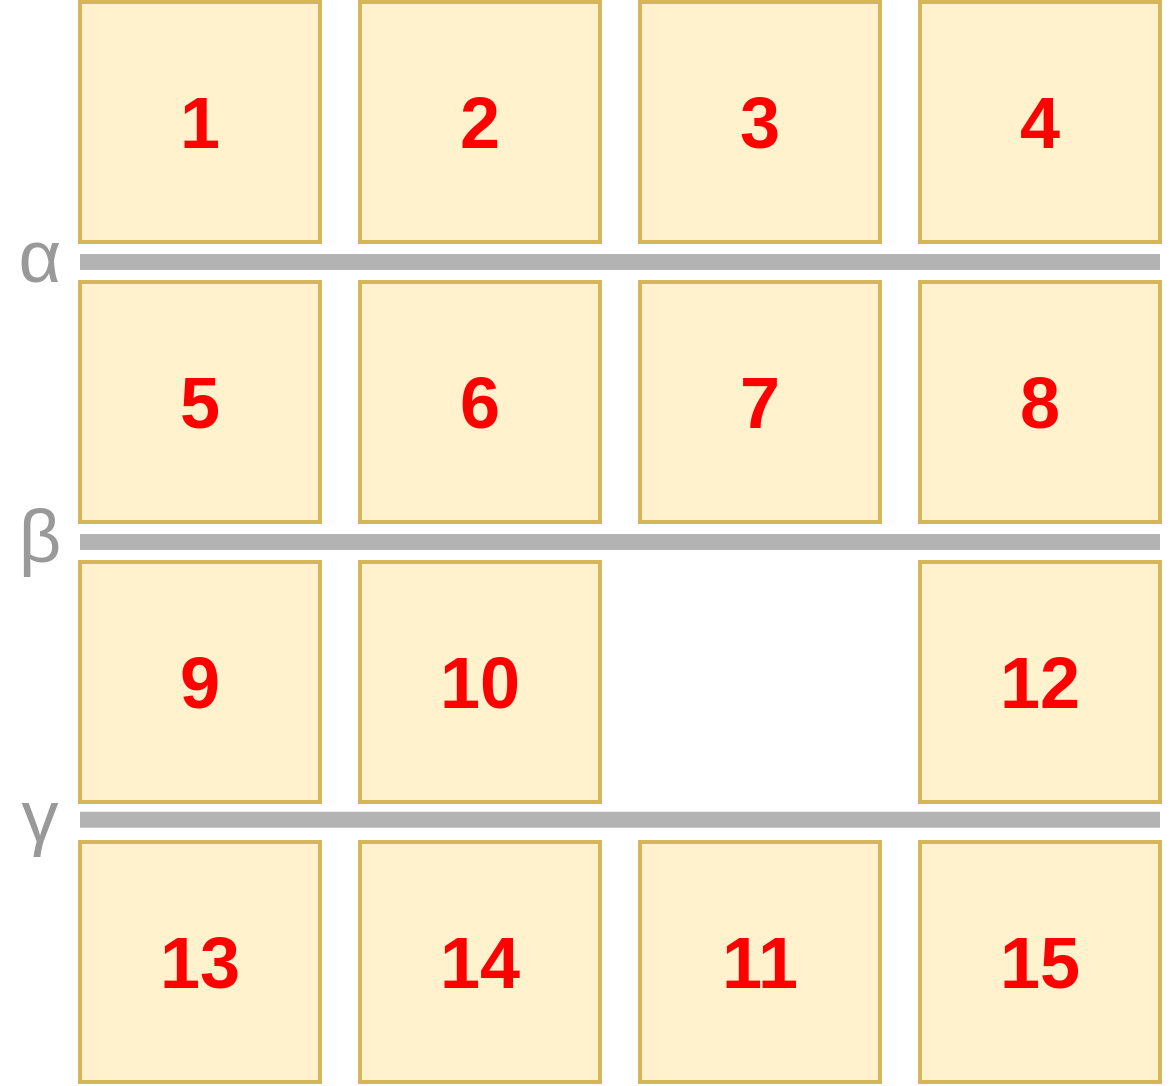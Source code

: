 <mxfile version="13.6.2" type="device"><diagram id="jw7dOPHjrZO8yAsFAN1w" name="Page-1"><mxGraphModel dx="2620" dy="1707" grid="1" gridSize="10" guides="1" tooltips="1" connect="1" arrows="1" fold="1" page="1" pageScale="1" pageWidth="827" pageHeight="1169" math="0" shadow="0"><root><mxCell id="0"/><mxCell id="1" parent="0"/><mxCell id="hXzkZmBH6FMCaFwMjsrA-469" value="&lt;font style=&quot;font-size: 36px;&quot;&gt;&lt;b style=&quot;font-size: 36px;&quot;&gt;1&lt;/b&gt;&lt;/font&gt;" style="text;html=1;align=center;verticalAlign=middle;whiteSpace=wrap;rounded=0;strokeColor=#d6b656;strokeWidth=2;fontSize=36;fillColor=#fff2cc;fontColor=#FF0000;" parent="1" vertex="1"><mxGeometry x="120" y="80" width="120" height="120" as="geometry"/></mxCell><mxCell id="hXzkZmBH6FMCaFwMjsrA-470" value="&lt;font style=&quot;font-size: 36px;&quot;&gt;&lt;b style=&quot;font-size: 36px;&quot;&gt;2&lt;/b&gt;&lt;/font&gt;" style="text;html=1;align=center;verticalAlign=middle;whiteSpace=wrap;rounded=0;strokeColor=#d6b656;strokeWidth=2;fontSize=36;fillColor=#fff2cc;fontColor=#FF0000;" parent="1" vertex="1"><mxGeometry x="260" y="80" width="120" height="120" as="geometry"/></mxCell><mxCell id="hXzkZmBH6FMCaFwMjsrA-471" value="&lt;font style=&quot;font-size: 36px;&quot;&gt;&lt;b style=&quot;font-size: 36px;&quot;&gt;3&lt;/b&gt;&lt;/font&gt;" style="text;html=1;align=center;verticalAlign=middle;whiteSpace=wrap;rounded=0;strokeColor=#d6b656;strokeWidth=2;fontSize=36;fillColor=#fff2cc;fontColor=#FF0000;" parent="1" vertex="1"><mxGeometry x="400" y="80" width="120" height="120" as="geometry"/></mxCell><mxCell id="hXzkZmBH6FMCaFwMjsrA-472" value="&lt;font style=&quot;font-size: 36px;&quot;&gt;&lt;b style=&quot;font-size: 36px;&quot;&gt;4&lt;/b&gt;&lt;/font&gt;" style="text;html=1;align=center;verticalAlign=middle;whiteSpace=wrap;rounded=0;strokeColor=#d6b656;strokeWidth=2;fontSize=36;fillColor=#fff2cc;fontColor=#FF0000;" parent="1" vertex="1"><mxGeometry x="540" y="80" width="120" height="120" as="geometry"/></mxCell><mxCell id="hXzkZmBH6FMCaFwMjsrA-473" value="&lt;font style=&quot;font-size: 36px&quot;&gt;&lt;b style=&quot;font-size: 36px&quot;&gt;5&lt;/b&gt;&lt;/font&gt;" style="text;html=1;align=center;verticalAlign=middle;whiteSpace=wrap;rounded=0;strokeColor=#d6b656;strokeWidth=2;fontSize=36;fillColor=#fff2cc;fontColor=#FF0000;" parent="1" vertex="1"><mxGeometry x="120" y="220" width="120" height="120" as="geometry"/></mxCell><mxCell id="hXzkZmBH6FMCaFwMjsrA-474" value="&lt;font style=&quot;font-size: 36px&quot;&gt;&lt;b style=&quot;font-size: 36px&quot;&gt;6&lt;/b&gt;&lt;/font&gt;" style="text;html=1;align=center;verticalAlign=middle;whiteSpace=wrap;rounded=0;strokeColor=#d6b656;strokeWidth=2;fontSize=36;fillColor=#fff2cc;fontColor=#FF0000;" parent="1" vertex="1"><mxGeometry x="260" y="220" width="120" height="120" as="geometry"/></mxCell><mxCell id="hXzkZmBH6FMCaFwMjsrA-475" value="&lt;font style=&quot;font-size: 36px&quot;&gt;&lt;b style=&quot;font-size: 36px&quot;&gt;7&lt;/b&gt;&lt;/font&gt;" style="text;html=1;align=center;verticalAlign=middle;whiteSpace=wrap;rounded=0;strokeColor=#d6b656;strokeWidth=2;fontSize=36;fillColor=#fff2cc;fontColor=#FF0000;" parent="1" vertex="1"><mxGeometry x="400" y="220" width="120" height="120" as="geometry"/></mxCell><mxCell id="hXzkZmBH6FMCaFwMjsrA-476" value="&lt;font style=&quot;font-size: 36px&quot;&gt;&lt;b style=&quot;font-size: 36px&quot;&gt;8&lt;/b&gt;&lt;/font&gt;" style="text;html=1;align=center;verticalAlign=middle;whiteSpace=wrap;rounded=0;strokeColor=#d6b656;strokeWidth=2;fontSize=36;fillColor=#fff2cc;fontColor=#FF0000;" parent="1" vertex="1"><mxGeometry x="540" y="220" width="120" height="120" as="geometry"/></mxCell><mxCell id="hXzkZmBH6FMCaFwMjsrA-477" value="&lt;font style=&quot;font-size: 36px&quot;&gt;&lt;b style=&quot;font-size: 36px&quot;&gt;9&lt;/b&gt;&lt;/font&gt;" style="text;html=1;align=center;verticalAlign=middle;whiteSpace=wrap;rounded=0;strokeColor=#d6b656;strokeWidth=2;fontSize=36;fillColor=#fff2cc;fontColor=#FF0000;" parent="1" vertex="1"><mxGeometry x="120" y="360" width="120" height="120" as="geometry"/></mxCell><mxCell id="hXzkZmBH6FMCaFwMjsrA-478" value="&lt;font style=&quot;font-size: 36px&quot;&gt;&lt;b style=&quot;font-size: 36px&quot;&gt;10&lt;/b&gt;&lt;/font&gt;" style="text;html=1;align=center;verticalAlign=middle;whiteSpace=wrap;rounded=0;strokeColor=#d6b656;strokeWidth=2;fontSize=36;fillColor=#fff2cc;fontColor=#FF0000;" parent="1" vertex="1"><mxGeometry x="260" y="360" width="120" height="120" as="geometry"/></mxCell><mxCell id="hXzkZmBH6FMCaFwMjsrA-479" value="&lt;font style=&quot;font-size: 36px&quot;&gt;&lt;b style=&quot;font-size: 36px&quot;&gt;11&lt;/b&gt;&lt;/font&gt;" style="text;html=1;align=center;verticalAlign=middle;whiteSpace=wrap;rounded=0;strokeColor=#d6b656;strokeWidth=2;fontSize=36;fillColor=#fff2cc;fontColor=#FF0000;" parent="1" vertex="1"><mxGeometry x="400" y="500" width="120" height="120" as="geometry"/></mxCell><mxCell id="hXzkZmBH6FMCaFwMjsrA-480" value="&lt;font style=&quot;font-size: 36px&quot;&gt;&lt;b style=&quot;font-size: 36px&quot;&gt;12&lt;/b&gt;&lt;/font&gt;" style="text;html=1;align=center;verticalAlign=middle;whiteSpace=wrap;rounded=0;strokeColor=#d6b656;strokeWidth=2;fontSize=36;fillColor=#fff2cc;fontColor=#FF0000;" parent="1" vertex="1"><mxGeometry x="540" y="360" width="120" height="120" as="geometry"/></mxCell><mxCell id="hXzkZmBH6FMCaFwMjsrA-481" value="&lt;font style=&quot;font-size: 36px&quot;&gt;&lt;b style=&quot;font-size: 36px&quot;&gt;13&lt;/b&gt;&lt;/font&gt;" style="text;html=1;align=center;verticalAlign=middle;whiteSpace=wrap;rounded=0;strokeColor=#d6b656;strokeWidth=2;fontSize=36;fillColor=#fff2cc;fontColor=#FF0000;" parent="1" vertex="1"><mxGeometry x="120" y="500" width="120" height="120" as="geometry"/></mxCell><mxCell id="hXzkZmBH6FMCaFwMjsrA-482" value="&lt;font style=&quot;font-size: 36px&quot;&gt;&lt;b style=&quot;font-size: 36px&quot;&gt;14&lt;/b&gt;&lt;/font&gt;" style="text;html=1;align=center;verticalAlign=middle;whiteSpace=wrap;rounded=0;strokeColor=#d6b656;strokeWidth=2;fontSize=36;fillColor=#fff2cc;fontColor=#FF0000;" parent="1" vertex="1"><mxGeometry x="260" y="500" width="120" height="120" as="geometry"/></mxCell><mxCell id="hXzkZmBH6FMCaFwMjsrA-483" value="&lt;font style=&quot;font-size: 36px&quot;&gt;&lt;b style=&quot;font-size: 36px&quot;&gt;15&lt;/b&gt;&lt;/font&gt;" style="text;html=1;align=center;verticalAlign=middle;whiteSpace=wrap;rounded=0;strokeColor=#d6b656;strokeWidth=2;fontSize=36;fillColor=#fff2cc;fontColor=#FF0000;" parent="1" vertex="1"><mxGeometry x="540" y="500" width="120" height="120" as="geometry"/></mxCell><mxCell id="hXzkZmBH6FMCaFwMjsrA-484" value="" style="endArrow=none;html=1;strokeWidth=8;fontSize=24;fontColor=#FF0000;strokeColor=#B3B3B3;" parent="1" edge="1"><mxGeometry width="50" height="50" relative="1" as="geometry"><mxPoint x="120" y="210" as="sourcePoint"/><mxPoint x="660" y="210" as="targetPoint"/></mxGeometry></mxCell><mxCell id="hXzkZmBH6FMCaFwMjsrA-485" value="" style="endArrow=none;html=1;strokeWidth=8;fontSize=24;fontColor=#FF0000;strokeColor=#B3B3B3;" parent="1" edge="1"><mxGeometry width="50" height="50" relative="1" as="geometry"><mxPoint x="120" y="350" as="sourcePoint"/><mxPoint x="660" y="350" as="targetPoint"/></mxGeometry></mxCell><mxCell id="hXzkZmBH6FMCaFwMjsrA-486" value="" style="endArrow=none;html=1;strokeWidth=8;fontSize=24;fontColor=#FF0000;strokeColor=#B3B3B3;" parent="1" edge="1"><mxGeometry width="50" height="50" relative="1" as="geometry"><mxPoint x="120" y="488.82" as="sourcePoint"/><mxPoint x="660" y="488.82" as="targetPoint"/></mxGeometry></mxCell><mxCell id="hXzkZmBH6FMCaFwMjsrA-640" value="&lt;font color=&quot;#999999&quot;&gt;&lt;span style=&quot;font-size: 37px&quot;&gt;α&lt;/span&gt;&lt;/font&gt;" style="text;html=1;strokeColor=none;fillColor=none;align=center;verticalAlign=middle;whiteSpace=wrap;rounded=0;fontSize=24;fontColor=#FF0000;" parent="1" vertex="1"><mxGeometry x="80" y="198" width="40" height="20" as="geometry"/></mxCell><mxCell id="hXzkZmBH6FMCaFwMjsrA-641" value="&lt;font color=&quot;#999999&quot;&gt;&lt;span style=&quot;font-size: 37px&quot;&gt;β&lt;/span&gt;&lt;/font&gt;" style="text;html=1;strokeColor=none;fillColor=none;align=center;verticalAlign=middle;whiteSpace=wrap;rounded=0;fontSize=24;fontColor=#FF0000;" parent="1" vertex="1"><mxGeometry x="80" y="338" width="40" height="20" as="geometry"/></mxCell><mxCell id="hXzkZmBH6FMCaFwMjsrA-642" value="&lt;font color=&quot;#999999&quot;&gt;&lt;span style=&quot;font-size: 37px&quot;&gt;γ&lt;/span&gt;&lt;/font&gt;" style="text;html=1;strokeColor=none;fillColor=none;align=center;verticalAlign=middle;whiteSpace=wrap;rounded=0;fontSize=24;fontColor=#FF0000;" parent="1" vertex="1"><mxGeometry x="80" y="478" width="40" height="20" as="geometry"/></mxCell></root></mxGraphModel></diagram></mxfile>